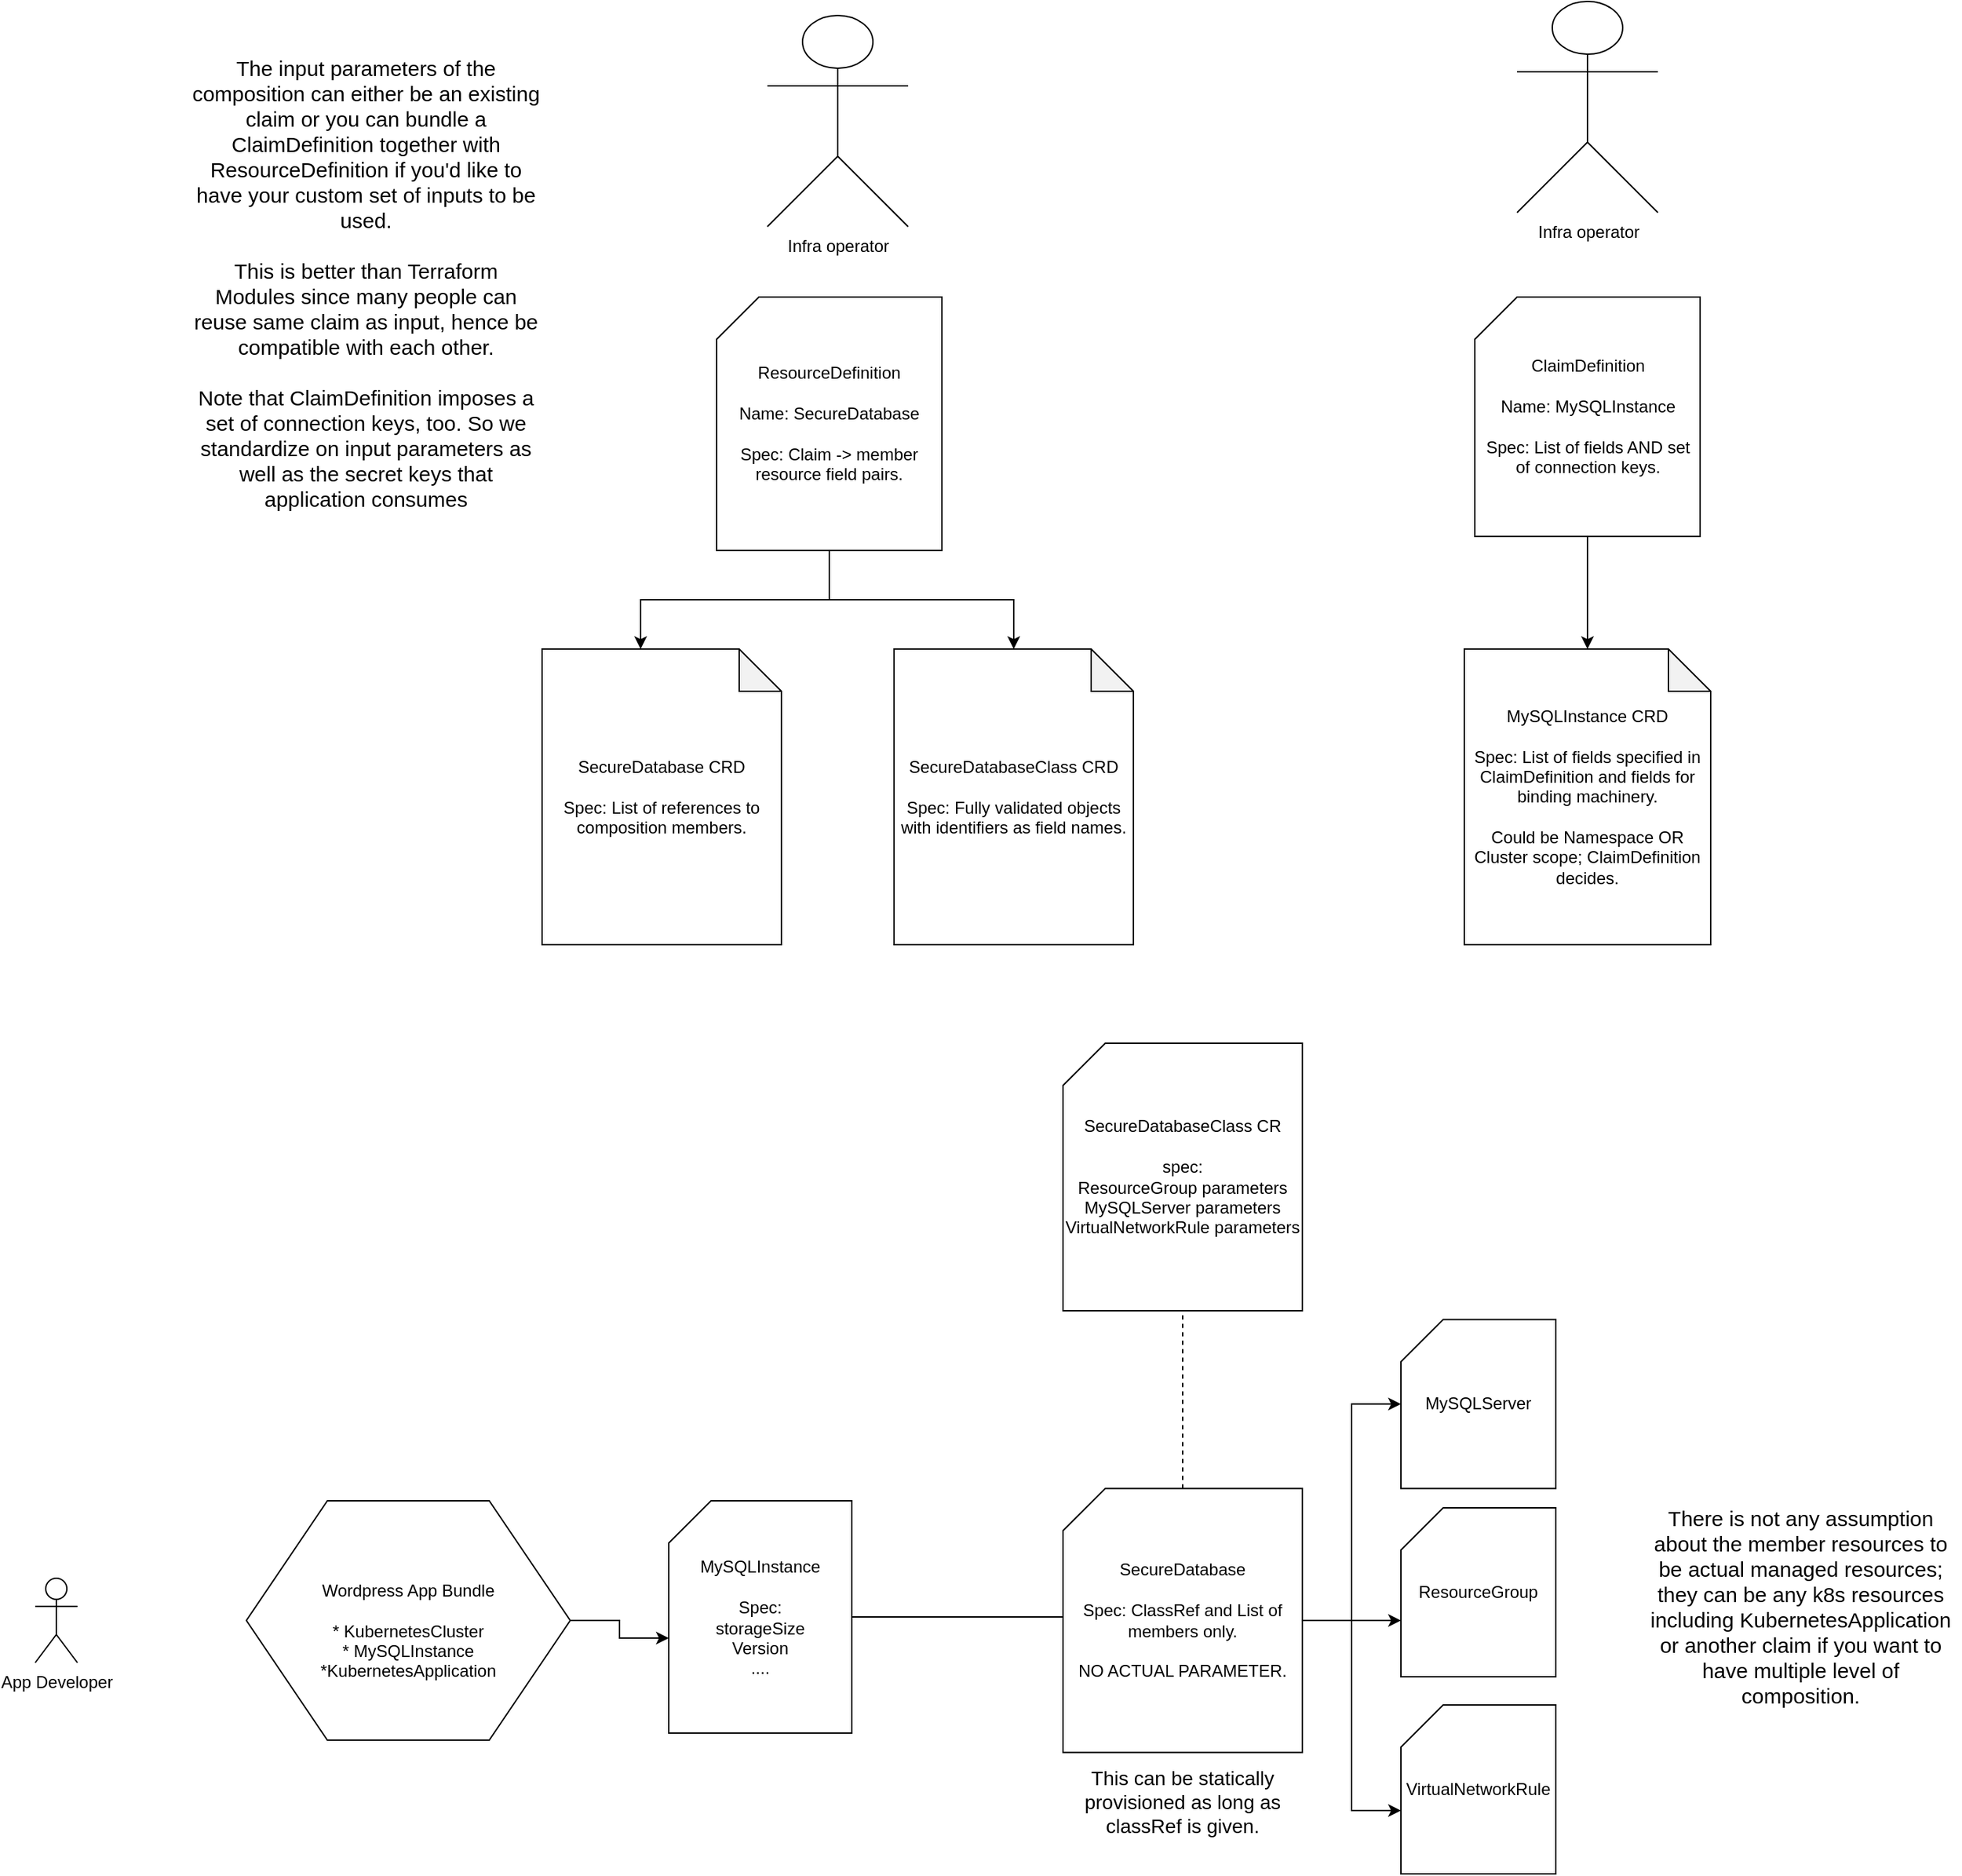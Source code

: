 <mxfile version="12.8.2" type="device"><diagram id="2Fj3yTPndYdt3rlPkiBv" name="Page-1"><mxGraphModel dx="2013" dy="1852" grid="1" gridSize="10" guides="1" tooltips="1" connect="1" arrows="1" fold="1" page="1" pageScale="1" pageWidth="827" pageHeight="1169" math="0" shadow="0"><root><mxCell id="0"/><mxCell id="1" parent="0"/><mxCell id="v5rBjaJxiW5VLINwIGRw-1" value="&lt;div&gt;Infra operator&lt;/div&gt;" style="shape=umlActor;verticalLabelPosition=bottom;labelBackgroundColor=#ffffff;verticalAlign=top;html=1;outlineConnect=0;" vertex="1" parent="1"><mxGeometry x="300" y="-230" width="100" height="150" as="geometry"/></mxCell><mxCell id="v5rBjaJxiW5VLINwIGRw-12" style="edgeStyle=orthogonalEdgeStyle;rounded=0;orthogonalLoop=1;jettySize=auto;html=1;" edge="1" parent="1" source="v5rBjaJxiW5VLINwIGRw-6" target="v5rBjaJxiW5VLINwIGRw-9"><mxGeometry relative="1" as="geometry"/></mxCell><mxCell id="v5rBjaJxiW5VLINwIGRw-13" style="edgeStyle=orthogonalEdgeStyle;rounded=0;orthogonalLoop=1;jettySize=auto;html=1;entryX=0;entryY=0;entryDx=70;entryDy=0;entryPerimeter=0;" edge="1" parent="1" source="v5rBjaJxiW5VLINwIGRw-6" target="v5rBjaJxiW5VLINwIGRw-8"><mxGeometry relative="1" as="geometry"/></mxCell><mxCell id="v5rBjaJxiW5VLINwIGRw-6" value="&lt;div&gt;ResourceDefinition&lt;/div&gt;&lt;div&gt;&lt;br&gt;&lt;/div&gt;&lt;div&gt;Name: SecureDatabase&lt;/div&gt;&lt;div&gt;&lt;br&gt;&lt;/div&gt;&lt;div&gt;Spec: Claim -&amp;gt; member resource field pairs.&lt;br&gt;&lt;/div&gt;" style="shape=card;whiteSpace=wrap;html=1;" vertex="1" parent="1"><mxGeometry x="264" y="-30" width="160" height="180" as="geometry"/></mxCell><mxCell id="v5rBjaJxiW5VLINwIGRw-11" style="edgeStyle=orthogonalEdgeStyle;rounded=0;orthogonalLoop=1;jettySize=auto;html=1;" edge="1" parent="1" source="v5rBjaJxiW5VLINwIGRw-7" target="v5rBjaJxiW5VLINwIGRw-10"><mxGeometry relative="1" as="geometry"/></mxCell><mxCell id="v5rBjaJxiW5VLINwIGRw-7" value="&lt;div&gt;ClaimDefinition&lt;/div&gt;&lt;div&gt;&lt;br&gt;&lt;/div&gt;&lt;div&gt;Name: MySQLInstance&lt;/div&gt;&lt;div&gt;&lt;br&gt;&lt;/div&gt;&lt;div&gt;Spec: List of fields AND set of connection keys.&lt;br&gt;&lt;/div&gt;" style="shape=card;whiteSpace=wrap;html=1;" vertex="1" parent="1"><mxGeometry x="802.5" y="-30" width="160" height="170" as="geometry"/></mxCell><mxCell id="v5rBjaJxiW5VLINwIGRw-8" value="&lt;div&gt;SecureDatabase CRD&lt;/div&gt;&lt;div&gt;&lt;br&gt;&lt;/div&gt;&lt;div&gt;Spec: List of references to composition members.&lt;br&gt;&lt;/div&gt;" style="shape=note;whiteSpace=wrap;html=1;backgroundOutline=1;darkOpacity=0.05;" vertex="1" parent="1"><mxGeometry x="140" y="220" width="170" height="210" as="geometry"/></mxCell><mxCell id="v5rBjaJxiW5VLINwIGRw-9" value="&lt;div&gt;SecureDatabaseClass CRD&lt;/div&gt;&lt;div&gt;&lt;br&gt;&lt;/div&gt;&lt;div&gt;Spec: Fully validated objects with identifiers as field names.&lt;br&gt;&lt;/div&gt;" style="shape=note;whiteSpace=wrap;html=1;backgroundOutline=1;darkOpacity=0.05;" vertex="1" parent="1"><mxGeometry x="390" y="220" width="170" height="210" as="geometry"/></mxCell><mxCell id="v5rBjaJxiW5VLINwIGRw-10" value="&lt;div&gt;MySQLInstance CRD&lt;/div&gt;&lt;div&gt;&lt;br&gt;&lt;/div&gt;&lt;div&gt;Spec: List of fields specified in ClaimDefinition and fields for binding machinery.&lt;/div&gt;&lt;div&gt;&lt;br&gt;&lt;/div&gt;&lt;div&gt;Could be Namespace OR Cluster scope; ClaimDefinition decides.&lt;br&gt;&lt;/div&gt;" style="shape=note;whiteSpace=wrap;html=1;backgroundOutline=1;darkOpacity=0.05;" vertex="1" parent="1"><mxGeometry x="795" y="220" width="175" height="210" as="geometry"/></mxCell><mxCell id="v5rBjaJxiW5VLINwIGRw-14" value="&lt;div&gt;App Developer&lt;/div&gt;" style="shape=umlActor;verticalLabelPosition=bottom;labelBackgroundColor=#ffffff;verticalAlign=top;html=1;outlineConnect=0;" vertex="1" parent="1"><mxGeometry x="-220" y="880" width="30" height="60" as="geometry"/></mxCell><mxCell id="v5rBjaJxiW5VLINwIGRw-28" style="edgeStyle=orthogonalEdgeStyle;rounded=0;orthogonalLoop=1;jettySize=auto;html=1;entryX=0;entryY=0;entryDx=0;entryDy=97.5;entryPerimeter=0;" edge="1" parent="1" source="v5rBjaJxiW5VLINwIGRw-15" target="v5rBjaJxiW5VLINwIGRw-17"><mxGeometry relative="1" as="geometry"/></mxCell><mxCell id="v5rBjaJxiW5VLINwIGRw-15" value="&lt;div&gt;&lt;br&gt;&lt;/div&gt;&lt;div&gt;Wordpress App Bundle&lt;br&gt;&lt;/div&gt;&lt;div&gt;&lt;br&gt;&lt;/div&gt;&lt;div&gt;* KubernetesCluster&lt;/div&gt;&lt;div&gt;* MySQLInstance&lt;/div&gt;&lt;div&gt;*KubernetesApplication&lt;br&gt;&lt;/div&gt;" style="shape=hexagon;perimeter=hexagonPerimeter2;whiteSpace=wrap;html=1;" vertex="1" parent="1"><mxGeometry x="-70" y="825" width="230" height="170" as="geometry"/></mxCell><mxCell id="v5rBjaJxiW5VLINwIGRw-19" style="edgeStyle=orthogonalEdgeStyle;rounded=0;orthogonalLoop=1;jettySize=auto;html=1;entryX=0.059;entryY=0.487;entryDx=0;entryDy=0;entryPerimeter=0;" edge="1" parent="1" source="v5rBjaJxiW5VLINwIGRw-17" target="v5rBjaJxiW5VLINwIGRw-18"><mxGeometry relative="1" as="geometry"/></mxCell><mxCell id="v5rBjaJxiW5VLINwIGRw-17" value="&lt;div&gt;MySQLInstance&lt;/div&gt;&lt;div&gt;&lt;br&gt;&lt;/div&gt;&lt;div&gt;Spec:&lt;/div&gt;&lt;div&gt;storageSize&lt;/div&gt;&lt;div&gt;Version&lt;/div&gt;&lt;div&gt;....&lt;br&gt;&lt;/div&gt;" style="shape=card;whiteSpace=wrap;html=1;" vertex="1" parent="1"><mxGeometry x="230" y="825" width="130" height="165" as="geometry"/></mxCell><mxCell id="v5rBjaJxiW5VLINwIGRw-23" style="edgeStyle=orthogonalEdgeStyle;rounded=0;orthogonalLoop=1;jettySize=auto;html=1;" edge="1" parent="1" source="v5rBjaJxiW5VLINwIGRw-18" target="v5rBjaJxiW5VLINwIGRw-22"><mxGeometry relative="1" as="geometry"/></mxCell><mxCell id="v5rBjaJxiW5VLINwIGRw-24" style="edgeStyle=orthogonalEdgeStyle;rounded=0;orthogonalLoop=1;jettySize=auto;html=1;entryX=0;entryY=0;entryDx=0;entryDy=80;entryPerimeter=0;" edge="1" parent="1" source="v5rBjaJxiW5VLINwIGRw-18" target="v5rBjaJxiW5VLINwIGRw-21"><mxGeometry relative="1" as="geometry"/></mxCell><mxCell id="v5rBjaJxiW5VLINwIGRw-25" style="edgeStyle=orthogonalEdgeStyle;rounded=0;orthogonalLoop=1;jettySize=auto;html=1;entryX=0;entryY=0;entryDx=0;entryDy=75;entryPerimeter=0;" edge="1" parent="1" source="v5rBjaJxiW5VLINwIGRw-18" target="v5rBjaJxiW5VLINwIGRw-20"><mxGeometry relative="1" as="geometry"/></mxCell><mxCell id="v5rBjaJxiW5VLINwIGRw-18" value="&lt;div&gt;SecureDatabase&lt;/div&gt;&lt;div&gt;&lt;br&gt;&lt;/div&gt;&lt;div&gt;Spec: ClassRef and List of members only.&lt;/div&gt;&lt;div&gt;&lt;br&gt;&lt;/div&gt;&lt;div&gt;NO ACTUAL PARAMETER.&lt;br&gt;&lt;/div&gt;" style="shape=card;whiteSpace=wrap;html=1;" vertex="1" parent="1"><mxGeometry x="510" y="816.25" width="170" height="187.5" as="geometry"/></mxCell><mxCell id="v5rBjaJxiW5VLINwIGRw-20" value="VirtualNetworkRule" style="shape=card;whiteSpace=wrap;html=1;" vertex="1" parent="1"><mxGeometry x="750" y="970" width="110" height="120" as="geometry"/></mxCell><mxCell id="v5rBjaJxiW5VLINwIGRw-21" value="ResourceGroup" style="shape=card;whiteSpace=wrap;html=1;" vertex="1" parent="1"><mxGeometry x="750" y="830" width="110" height="120" as="geometry"/></mxCell><mxCell id="v5rBjaJxiW5VLINwIGRw-22" value="MySQLServer" style="shape=card;whiteSpace=wrap;html=1;" vertex="1" parent="1"><mxGeometry x="750" y="696.25" width="110" height="120" as="geometry"/></mxCell><mxCell id="v5rBjaJxiW5VLINwIGRw-26" value="&lt;div&gt;SecureDatabaseClass CR&lt;/div&gt;&lt;div&gt;&lt;br&gt;&lt;/div&gt;&lt;div&gt;spec:&lt;/div&gt;&lt;div&gt;ResourceGroup parameters&lt;/div&gt;&lt;div&gt;MySQLServer parameters&lt;/div&gt;&lt;div&gt;VirtualNetworkRule parameters&lt;br&gt;&lt;/div&gt;" style="shape=card;whiteSpace=wrap;html=1;" vertex="1" parent="1"><mxGeometry x="510" y="500" width="170" height="190" as="geometry"/></mxCell><mxCell id="v5rBjaJxiW5VLINwIGRw-27" value="" style="endArrow=none;dashed=1;html=1;entryX=0.5;entryY=1;entryDx=0;entryDy=0;entryPerimeter=0;exitX=0.5;exitY=0;exitDx=0;exitDy=0;exitPerimeter=0;" edge="1" parent="1" source="v5rBjaJxiW5VLINwIGRw-18" target="v5rBjaJxiW5VLINwIGRw-26"><mxGeometry width="50" height="50" relative="1" as="geometry"><mxPoint x="320" y="790" as="sourcePoint"/><mxPoint x="370" y="740" as="targetPoint"/></mxGeometry></mxCell><mxCell id="v5rBjaJxiW5VLINwIGRw-29" value="&lt;div&gt;Infra operator&lt;/div&gt;" style="shape=umlActor;verticalLabelPosition=bottom;labelBackgroundColor=#ffffff;verticalAlign=top;html=1;outlineConnect=0;" vertex="1" parent="1"><mxGeometry x="832.5" y="-240" width="100" height="150" as="geometry"/></mxCell><mxCell id="v5rBjaJxiW5VLINwIGRw-31" value="This can be statically provisioned as long as classRef is given." style="text;html=1;strokeColor=none;fillColor=none;align=center;verticalAlign=middle;whiteSpace=wrap;rounded=0;fontSize=14;" vertex="1" parent="1"><mxGeometry x="515" y="1003.75" width="160" height="70" as="geometry"/></mxCell><mxCell id="v5rBjaJxiW5VLINwIGRw-32" value="&lt;div style=&quot;font-size: 15px&quot;&gt;There is not any assumption about the member resources to be actual managed resources; they can be any k8s resources including KubernetesApplication or another claim if you want to have multiple level of composition.&lt;br&gt;&lt;/div&gt;" style="text;html=1;strokeColor=none;fillColor=none;align=center;verticalAlign=middle;whiteSpace=wrap;rounded=0;fontSize=15;" vertex="1" parent="1"><mxGeometry x="920" y="830" width="227.5" height="140" as="geometry"/></mxCell><mxCell id="v5rBjaJxiW5VLINwIGRw-36" value="&lt;div&gt;The input parameters of the composition can either be an existing claim or you can bundle a ClaimDefinition together with ResourceDefinition if you'd like to have your custom set of inputs to be used.&lt;/div&gt;&lt;div&gt;&lt;br&gt;&lt;/div&gt;&lt;div&gt;This is better than Terraform Modules since many people can reuse same claim as input, hence be compatible with each other.&lt;/div&gt;&lt;div&gt;&lt;br&gt;&lt;/div&gt;&lt;div&gt;Note that ClaimDefinition imposes a set of connection keys, too. So we standardize on input parameters as well as the secret keys that application consumes&lt;br&gt;&lt;/div&gt;" style="text;html=1;strokeColor=none;fillColor=none;align=center;verticalAlign=middle;whiteSpace=wrap;rounded=0;fontSize=15;" vertex="1" parent="1"><mxGeometry x="-110" y="-220" width="250" height="360" as="geometry"/></mxCell></root></mxGraphModel></diagram></mxfile>